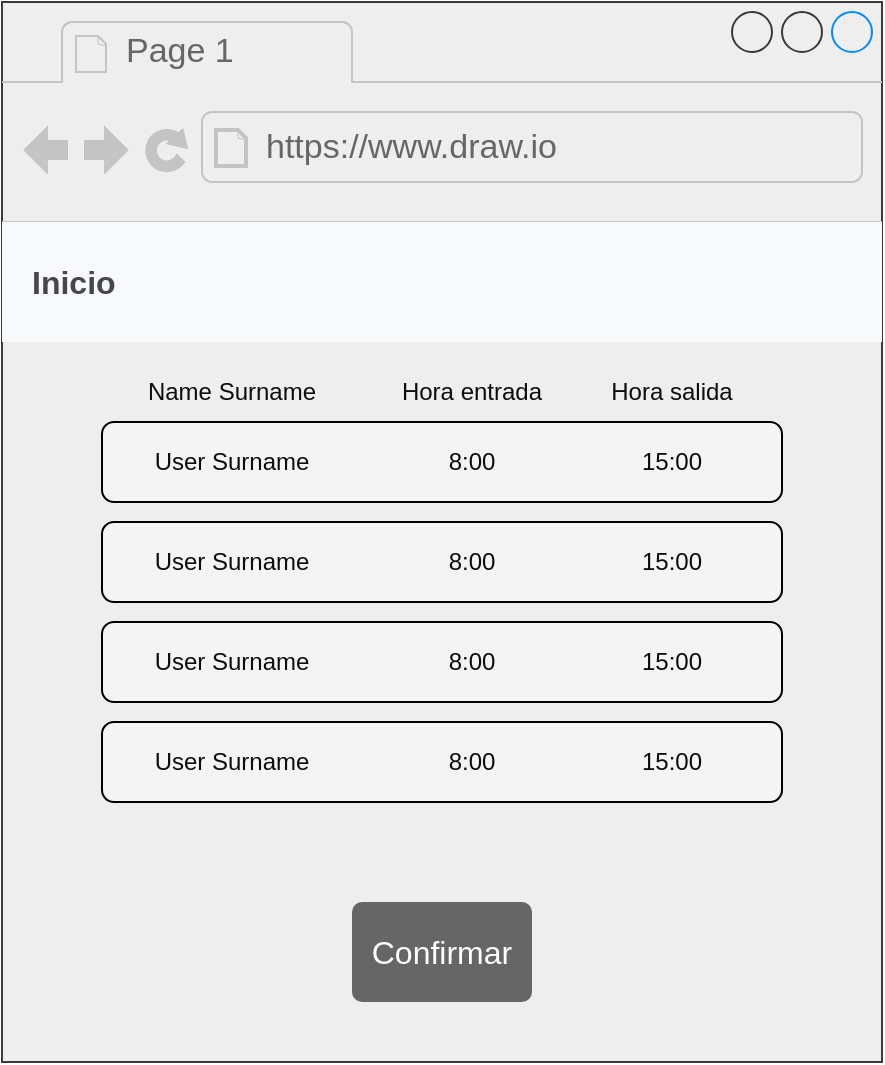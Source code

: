 <mxfile>
    <diagram id="6SCfQq9EaUZtuB3djkDO" name="Page-1">
        <mxGraphModel dx="-1002" dy="1535" grid="1" gridSize="10" guides="1" tooltips="1" connect="1" arrows="1" fold="1" page="1" pageScale="1" pageWidth="850" pageHeight="1100" background="#ffffff" math="0" shadow="0">
            <root>
                <mxCell id="0"/>
                <mxCell id="1" parent="0"/>
                <mxCell id="2" value="" style="strokeWidth=1;shadow=0;dashed=0;align=center;html=1;shape=mxgraph.mockup.containers.browserWindow;rSize=0;strokeColor=#36393d;strokeColor2=#008cff;strokeColor3=#c4c4c4;mainText=,;recursiveResize=0;fillColor=#eeeeee;" parent="1" vertex="1">
                    <mxGeometry x="2140" y="-600" width="440" height="530" as="geometry"/>
                </mxCell>
                <mxCell id="3" value="Page 1" style="strokeWidth=1;shadow=0;dashed=0;align=center;html=1;shape=mxgraph.mockup.containers.anchor;fontSize=17;fontColor=#666666;align=left;" parent="2" vertex="1">
                    <mxGeometry x="60" y="12" width="110" height="26" as="geometry"/>
                </mxCell>
                <mxCell id="4" value="https://www.draw.io" style="strokeWidth=1;shadow=0;dashed=0;align=center;html=1;shape=mxgraph.mockup.containers.anchor;rSize=0;fontSize=17;fontColor=#666666;align=left;" parent="2" vertex="1">
                    <mxGeometry x="130" y="60" width="250" height="26" as="geometry"/>
                </mxCell>
                <mxCell id="5" value="Confirmar" style="html=1;shadow=0;dashed=0;shape=mxgraph.bootstrap.rrect;rSize=5;strokeColor=none;strokeWidth=1;fillColor=#666666;fontColor=#FFFFFF;whiteSpace=wrap;align=center;verticalAlign=middle;spacingLeft=0;fontStyle=0;fontSize=16;spacing=5;" parent="2" vertex="1">
                    <mxGeometry x="175" y="450" width="90" height="50" as="geometry"/>
                </mxCell>
                <mxCell id="7" value="&lt;font color=&quot;#46464e&quot;&gt;&lt;b style=&quot;&quot;&gt;Inicio&amp;nbsp;&lt;/b&gt; &amp;nbsp; &amp;nbsp; &amp;nbsp; &amp;nbsp; &amp;nbsp; &amp;nbsp;&lt;/font&gt;" style="html=1;shadow=0;dashed=0;fillColor=#F8F9FA;strokeColor=none;fontSize=16;fontColor=#7C7C7D;align=left;spacing=15;" parent="2" vertex="1">
                    <mxGeometry y="110" width="440" height="60" as="geometry"/>
                </mxCell>
                <mxCell id="28" value="" style="rounded=1;whiteSpace=wrap;html=1;fillColor=#f5f4f5;" vertex="1" parent="2">
                    <mxGeometry x="50" y="210" width="340" height="40" as="geometry"/>
                </mxCell>
                <mxCell id="29" value="User Surname" style="text;html=1;strokeColor=none;fillColor=none;align=center;verticalAlign=middle;whiteSpace=wrap;rounded=0;fontColor=#0d0d0d;" vertex="1" parent="2">
                    <mxGeometry x="70" y="215" width="90" height="30" as="geometry"/>
                </mxCell>
                <mxCell id="30" value="Name Surname" style="text;html=1;strokeColor=none;fillColor=none;align=center;verticalAlign=middle;whiteSpace=wrap;rounded=0;fontColor=#0d0d0d;" vertex="1" parent="2">
                    <mxGeometry x="70" y="180" width="90" height="30" as="geometry"/>
                </mxCell>
                <mxCell id="31" value="Hora entrada" style="text;html=1;strokeColor=none;fillColor=none;align=center;verticalAlign=middle;whiteSpace=wrap;rounded=0;fontColor=#0d0d0d;" vertex="1" parent="2">
                    <mxGeometry x="190" y="180" width="90" height="30" as="geometry"/>
                </mxCell>
                <mxCell id="32" value="Hora salida" style="text;html=1;strokeColor=none;fillColor=none;align=center;verticalAlign=middle;whiteSpace=wrap;rounded=0;fontColor=#0d0d0d;" vertex="1" parent="2">
                    <mxGeometry x="290" y="180" width="90" height="30" as="geometry"/>
                </mxCell>
                <mxCell id="43" value="8:00" style="text;html=1;strokeColor=none;fillColor=none;align=center;verticalAlign=middle;whiteSpace=wrap;rounded=0;fontColor=#0d0d0d;" vertex="1" parent="2">
                    <mxGeometry x="190" y="215" width="90" height="30" as="geometry"/>
                </mxCell>
                <mxCell id="44" value="15:00" style="text;html=1;strokeColor=none;fillColor=none;align=center;verticalAlign=middle;whiteSpace=wrap;rounded=0;fontColor=#0d0d0d;" vertex="1" parent="2">
                    <mxGeometry x="290" y="215" width="90" height="30" as="geometry"/>
                </mxCell>
                <mxCell id="45" value="" style="rounded=1;whiteSpace=wrap;html=1;fillColor=#f5f4f5;" vertex="1" parent="2">
                    <mxGeometry x="50" y="260" width="340" height="40" as="geometry"/>
                </mxCell>
                <mxCell id="46" value="User Surname" style="text;html=1;strokeColor=none;fillColor=none;align=center;verticalAlign=middle;whiteSpace=wrap;rounded=0;fontColor=#0d0d0d;" vertex="1" parent="2">
                    <mxGeometry x="70" y="265" width="90" height="30" as="geometry"/>
                </mxCell>
                <mxCell id="47" value="8:00" style="text;html=1;strokeColor=none;fillColor=none;align=center;verticalAlign=middle;whiteSpace=wrap;rounded=0;fontColor=#0d0d0d;" vertex="1" parent="2">
                    <mxGeometry x="190" y="265" width="90" height="30" as="geometry"/>
                </mxCell>
                <mxCell id="48" value="15:00" style="text;html=1;strokeColor=none;fillColor=none;align=center;verticalAlign=middle;whiteSpace=wrap;rounded=0;fontColor=#0d0d0d;" vertex="1" parent="2">
                    <mxGeometry x="290" y="265" width="90" height="30" as="geometry"/>
                </mxCell>
                <mxCell id="49" value="" style="rounded=1;whiteSpace=wrap;html=1;fillColor=#f5f4f5;" vertex="1" parent="2">
                    <mxGeometry x="50" y="310" width="340" height="40" as="geometry"/>
                </mxCell>
                <mxCell id="50" value="User Surname" style="text;html=1;strokeColor=none;fillColor=none;align=center;verticalAlign=middle;whiteSpace=wrap;rounded=0;fontColor=#0d0d0d;" vertex="1" parent="2">
                    <mxGeometry x="70" y="315" width="90" height="30" as="geometry"/>
                </mxCell>
                <mxCell id="51" value="8:00" style="text;html=1;strokeColor=none;fillColor=none;align=center;verticalAlign=middle;whiteSpace=wrap;rounded=0;fontColor=#0d0d0d;" vertex="1" parent="2">
                    <mxGeometry x="190" y="315" width="90" height="30" as="geometry"/>
                </mxCell>
                <mxCell id="52" value="15:00" style="text;html=1;strokeColor=none;fillColor=none;align=center;verticalAlign=middle;whiteSpace=wrap;rounded=0;fontColor=#0d0d0d;" vertex="1" parent="2">
                    <mxGeometry x="290" y="315" width="90" height="30" as="geometry"/>
                </mxCell>
                <mxCell id="53" value="" style="rounded=1;whiteSpace=wrap;html=1;fillColor=#f5f4f5;" vertex="1" parent="2">
                    <mxGeometry x="50" y="360" width="340" height="40" as="geometry"/>
                </mxCell>
                <mxCell id="54" value="User Surname" style="text;html=1;strokeColor=none;fillColor=none;align=center;verticalAlign=middle;whiteSpace=wrap;rounded=0;fontColor=#0d0d0d;" vertex="1" parent="2">
                    <mxGeometry x="70" y="365" width="90" height="30" as="geometry"/>
                </mxCell>
                <mxCell id="55" value="8:00" style="text;html=1;strokeColor=none;fillColor=none;align=center;verticalAlign=middle;whiteSpace=wrap;rounded=0;fontColor=#0d0d0d;" vertex="1" parent="2">
                    <mxGeometry x="190" y="365" width="90" height="30" as="geometry"/>
                </mxCell>
                <mxCell id="56" value="15:00" style="text;html=1;strokeColor=none;fillColor=none;align=center;verticalAlign=middle;whiteSpace=wrap;rounded=0;fontColor=#0d0d0d;" vertex="1" parent="2">
                    <mxGeometry x="290" y="365" width="90" height="30" as="geometry"/>
                </mxCell>
            </root>
        </mxGraphModel>
    </diagram>
</mxfile>